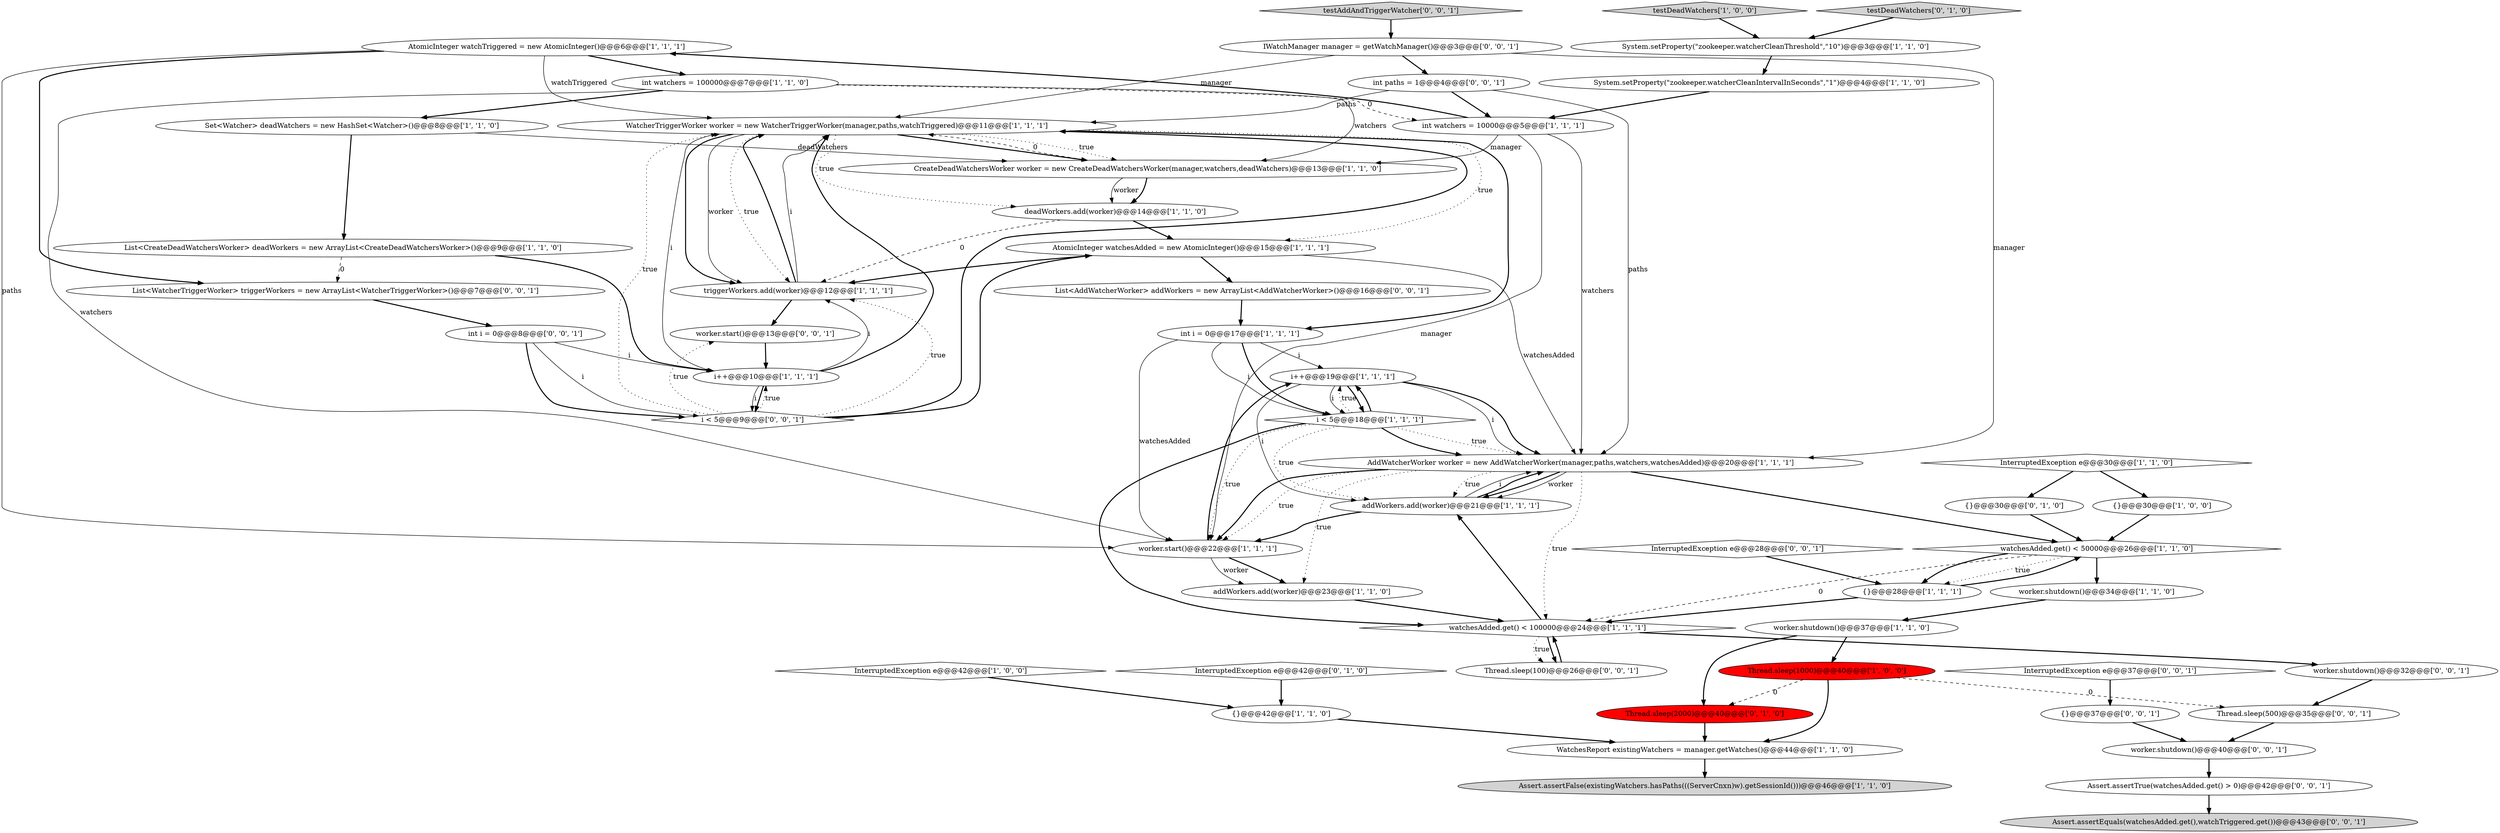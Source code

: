 digraph {
45 [style = filled, label = "List<AddWatcherWorker> addWorkers = new ArrayList<AddWatcherWorker>()@@@16@@@['0', '0', '1']", fillcolor = white, shape = ellipse image = "AAA0AAABBB3BBB"];
5 [style = filled, label = "InterruptedException e@@@42@@@['1', '0', '0']", fillcolor = white, shape = diamond image = "AAA0AAABBB1BBB"];
1 [style = filled, label = "AddWatcherWorker worker = new AddWatcherWorker(manager,paths,watchers,watchesAdded)@@@20@@@['1', '1', '1']", fillcolor = white, shape = ellipse image = "AAA0AAABBB1BBB"];
10 [style = filled, label = "AtomicInteger watchTriggered = new AtomicInteger()@@@6@@@['1', '1', '1']", fillcolor = white, shape = ellipse image = "AAA0AAABBB1BBB"];
24 [style = filled, label = "worker.shutdown()@@@34@@@['1', '1', '0']", fillcolor = white, shape = ellipse image = "AAA0AAABBB1BBB"];
17 [style = filled, label = "testDeadWatchers['1', '0', '0']", fillcolor = lightgray, shape = diamond image = "AAA0AAABBB1BBB"];
43 [style = filled, label = "int paths = 1@@@4@@@['0', '0', '1']", fillcolor = white, shape = ellipse image = "AAA0AAABBB3BBB"];
14 [style = filled, label = "Assert.assertFalse(existingWatchers.hasPaths(((ServerCnxn)w).getSessionId()))@@@46@@@['1', '1', '0']", fillcolor = lightgray, shape = ellipse image = "AAA0AAABBB1BBB"];
36 [style = filled, label = "Thread.sleep(2000)@@@40@@@['0', '1', '0']", fillcolor = red, shape = ellipse image = "AAA1AAABBB2BBB"];
32 [style = filled, label = "Set<Watcher> deadWatchers = new HashSet<Watcher>()@@@8@@@['1', '1', '0']", fillcolor = white, shape = ellipse image = "AAA0AAABBB1BBB"];
49 [style = filled, label = "{}@@@37@@@['0', '0', '1']", fillcolor = white, shape = ellipse image = "AAA0AAABBB3BBB"];
23 [style = filled, label = "worker.shutdown()@@@37@@@['1', '1', '0']", fillcolor = white, shape = ellipse image = "AAA0AAABBB1BBB"];
40 [style = filled, label = "IWatchManager manager = getWatchManager()@@@3@@@['0', '0', '1']", fillcolor = white, shape = ellipse image = "AAA0AAABBB3BBB"];
46 [style = filled, label = "i < 5@@@9@@@['0', '0', '1']", fillcolor = white, shape = diamond image = "AAA0AAABBB3BBB"];
11 [style = filled, label = "addWorkers.add(worker)@@@21@@@['1', '1', '1']", fillcolor = white, shape = ellipse image = "AAA0AAABBB1BBB"];
33 [style = filled, label = "{}@@@30@@@['0', '1', '0']", fillcolor = white, shape = ellipse image = "AAA0AAABBB2BBB"];
26 [style = filled, label = "int i = 0@@@17@@@['1', '1', '1']", fillcolor = white, shape = ellipse image = "AAA0AAABBB1BBB"];
30 [style = filled, label = "int watchers = 10000@@@5@@@['1', '1', '1']", fillcolor = white, shape = ellipse image = "AAA0AAABBB1BBB"];
13 [style = filled, label = "watchesAdded.get() < 50000@@@26@@@['1', '1', '0']", fillcolor = white, shape = diamond image = "AAA0AAABBB1BBB"];
28 [style = filled, label = "i++@@@19@@@['1', '1', '1']", fillcolor = white, shape = ellipse image = "AAA0AAABBB1BBB"];
38 [style = filled, label = "worker.start()@@@13@@@['0', '0', '1']", fillcolor = white, shape = ellipse image = "AAA0AAABBB3BBB"];
47 [style = filled, label = "testAddAndTriggerWatcher['0', '0', '1']", fillcolor = lightgray, shape = diamond image = "AAA0AAABBB3BBB"];
18 [style = filled, label = "{}@@@42@@@['1', '1', '0']", fillcolor = white, shape = ellipse image = "AAA0AAABBB1BBB"];
34 [style = filled, label = "InterruptedException e@@@42@@@['0', '1', '0']", fillcolor = white, shape = diamond image = "AAA0AAABBB2BBB"];
52 [style = filled, label = "worker.shutdown()@@@40@@@['0', '0', '1']", fillcolor = white, shape = ellipse image = "AAA0AAABBB3BBB"];
37 [style = filled, label = "worker.shutdown()@@@32@@@['0', '0', '1']", fillcolor = white, shape = ellipse image = "AAA0AAABBB3BBB"];
0 [style = filled, label = "i < 5@@@18@@@['1', '1', '1']", fillcolor = white, shape = diamond image = "AAA0AAABBB1BBB"];
4 [style = filled, label = "WatcherTriggerWorker worker = new WatcherTriggerWorker(manager,paths,watchTriggered)@@@11@@@['1', '1', '1']", fillcolor = white, shape = ellipse image = "AAA0AAABBB1BBB"];
19 [style = filled, label = "System.setProperty(\"zookeeper.watcherCleanIntervalInSeconds\",\"1\")@@@4@@@['1', '1', '0']", fillcolor = white, shape = ellipse image = "AAA0AAABBB1BBB"];
29 [style = filled, label = "worker.start()@@@22@@@['1', '1', '1']", fillcolor = white, shape = ellipse image = "AAA0AAABBB1BBB"];
6 [style = filled, label = "CreateDeadWatchersWorker worker = new CreateDeadWatchersWorker(manager,watchers,deadWatchers)@@@13@@@['1', '1', '0']", fillcolor = white, shape = ellipse image = "AAA0AAABBB1BBB"];
15 [style = filled, label = "WatchesReport existingWatchers = manager.getWatches()@@@44@@@['1', '1', '0']", fillcolor = white, shape = ellipse image = "AAA0AAABBB1BBB"];
48 [style = filled, label = "Assert.assertTrue(watchesAdded.get() > 0)@@@42@@@['0', '0', '1']", fillcolor = white, shape = ellipse image = "AAA0AAABBB3BBB"];
27 [style = filled, label = "int watchers = 100000@@@7@@@['1', '1', '0']", fillcolor = white, shape = ellipse image = "AAA0AAABBB1BBB"];
35 [style = filled, label = "testDeadWatchers['0', '1', '0']", fillcolor = lightgray, shape = diamond image = "AAA0AAABBB2BBB"];
44 [style = filled, label = "int i = 0@@@8@@@['0', '0', '1']", fillcolor = white, shape = ellipse image = "AAA0AAABBB3BBB"];
22 [style = filled, label = "{}@@@30@@@['1', '0', '0']", fillcolor = white, shape = ellipse image = "AAA0AAABBB1BBB"];
7 [style = filled, label = "Thread.sleep(1000)@@@40@@@['1', '0', '0']", fillcolor = red, shape = ellipse image = "AAA1AAABBB1BBB"];
50 [style = filled, label = "Thread.sleep(100)@@@26@@@['0', '0', '1']", fillcolor = white, shape = ellipse image = "AAA0AAABBB3BBB"];
39 [style = filled, label = "Thread.sleep(500)@@@35@@@['0', '0', '1']", fillcolor = white, shape = ellipse image = "AAA0AAABBB3BBB"];
51 [style = filled, label = "InterruptedException e@@@37@@@['0', '0', '1']", fillcolor = white, shape = diamond image = "AAA0AAABBB3BBB"];
8 [style = filled, label = "System.setProperty(\"zookeeper.watcherCleanThreshold\",\"10\")@@@3@@@['1', '1', '0']", fillcolor = white, shape = ellipse image = "AAA0AAABBB1BBB"];
41 [style = filled, label = "InterruptedException e@@@28@@@['0', '0', '1']", fillcolor = white, shape = diamond image = "AAA0AAABBB3BBB"];
21 [style = filled, label = "AtomicInteger watchesAdded = new AtomicInteger()@@@15@@@['1', '1', '1']", fillcolor = white, shape = ellipse image = "AAA0AAABBB1BBB"];
31 [style = filled, label = "i++@@@10@@@['1', '1', '1']", fillcolor = white, shape = ellipse image = "AAA0AAABBB1BBB"];
3 [style = filled, label = "addWorkers.add(worker)@@@23@@@['1', '1', '0']", fillcolor = white, shape = ellipse image = "AAA0AAABBB1BBB"];
53 [style = filled, label = "Assert.assertEquals(watchesAdded.get(),watchTriggered.get())@@@43@@@['0', '0', '1']", fillcolor = lightgray, shape = ellipse image = "AAA0AAABBB3BBB"];
20 [style = filled, label = "deadWorkers.add(worker)@@@14@@@['1', '1', '0']", fillcolor = white, shape = ellipse image = "AAA0AAABBB1BBB"];
16 [style = filled, label = "{}@@@28@@@['1', '1', '1']", fillcolor = white, shape = ellipse image = "AAA0AAABBB1BBB"];
25 [style = filled, label = "InterruptedException e@@@30@@@['1', '1', '0']", fillcolor = white, shape = diamond image = "AAA0AAABBB1BBB"];
42 [style = filled, label = "List<WatcherTriggerWorker> triggerWorkers = new ArrayList<WatcherTriggerWorker>()@@@7@@@['0', '0', '1']", fillcolor = white, shape = ellipse image = "AAA0AAABBB3BBB"];
12 [style = filled, label = "watchesAdded.get() < 100000@@@24@@@['1', '1', '1']", fillcolor = white, shape = diamond image = "AAA0AAABBB1BBB"];
9 [style = filled, label = "List<CreateDeadWatchersWorker> deadWorkers = new ArrayList<CreateDeadWatchersWorker>()@@@9@@@['1', '1', '0']", fillcolor = white, shape = ellipse image = "AAA0AAABBB1BBB"];
2 [style = filled, label = "triggerWorkers.add(worker)@@@12@@@['1', '1', '1']", fillcolor = white, shape = ellipse image = "AAA0AAABBB1BBB"];
27->32 [style = bold, label=""];
25->33 [style = bold, label=""];
25->22 [style = bold, label=""];
11->1 [style = solid, label="i"];
34->18 [style = bold, label=""];
11->29 [style = bold, label=""];
38->31 [style = bold, label=""];
1->13 [style = bold, label=""];
21->2 [style = bold, label=""];
1->3 [style = dotted, label="true"];
28->0 [style = bold, label=""];
44->46 [style = bold, label=""];
46->21 [style = bold, label=""];
42->44 [style = bold, label=""];
10->29 [style = solid, label="paths"];
40->4 [style = solid, label="manager"];
1->12 [style = dotted, label="true"];
50->12 [style = bold, label=""];
35->8 [style = bold, label=""];
23->36 [style = bold, label=""];
31->46 [style = bold, label=""];
0->11 [style = dotted, label="true"];
46->2 [style = dotted, label="true"];
22->13 [style = bold, label=""];
28->0 [style = solid, label="i"];
30->1 [style = solid, label="watchers"];
12->11 [style = bold, label=""];
18->15 [style = bold, label=""];
20->2 [style = dashed, label="0"];
46->31 [style = dotted, label="true"];
31->4 [style = bold, label=""];
4->2 [style = bold, label=""];
2->4 [style = bold, label=""];
33->13 [style = bold, label=""];
13->16 [style = bold, label=""];
12->37 [style = bold, label=""];
1->11 [style = bold, label=""];
28->11 [style = solid, label="i"];
12->50 [style = dotted, label="true"];
21->45 [style = bold, label=""];
26->0 [style = bold, label=""];
39->52 [style = bold, label=""];
26->0 [style = solid, label="i"];
46->4 [style = bold, label=""];
27->6 [style = solid, label="watchers"];
4->2 [style = solid, label="worker"];
52->48 [style = bold, label=""];
2->4 [style = solid, label="i"];
30->10 [style = bold, label=""];
28->1 [style = solid, label="i"];
23->7 [style = bold, label=""];
27->30 [style = dashed, label="0"];
13->12 [style = dashed, label="0"];
7->39 [style = dashed, label="0"];
4->2 [style = dotted, label="true"];
10->4 [style = solid, label="watchTriggered"];
17->8 [style = bold, label=""];
13->16 [style = dotted, label="true"];
16->13 [style = bold, label=""];
13->24 [style = bold, label=""];
44->31 [style = solid, label="i"];
15->14 [style = bold, label=""];
9->42 [style = dashed, label="0"];
47->40 [style = bold, label=""];
9->31 [style = bold, label=""];
0->12 [style = bold, label=""];
30->29 [style = solid, label="manager"];
26->29 [style = solid, label="watchesAdded"];
5->18 [style = bold, label=""];
3->12 [style = bold, label=""];
40->1 [style = solid, label="manager"];
31->46 [style = solid, label="i"];
6->20 [style = bold, label=""];
4->21 [style = dotted, label="true"];
32->9 [style = bold, label=""];
0->1 [style = bold, label=""];
6->20 [style = solid, label="worker"];
7->15 [style = bold, label=""];
41->16 [style = bold, label=""];
40->43 [style = bold, label=""];
1->29 [style = bold, label=""];
46->38 [style = dotted, label="true"];
37->39 [style = bold, label=""];
0->1 [style = dotted, label="true"];
24->23 [style = bold, label=""];
4->6 [style = dotted, label="true"];
46->4 [style = dotted, label="true"];
43->1 [style = solid, label="paths"];
44->46 [style = solid, label="i"];
0->28 [style = dotted, label="true"];
12->50 [style = bold, label=""];
30->6 [style = solid, label="manager"];
1->11 [style = solid, label="worker"];
43->4 [style = solid, label="paths"];
4->6 [style = bold, label=""];
11->1 [style = bold, label=""];
27->29 [style = solid, label="watchers"];
10->27 [style = bold, label=""];
8->19 [style = bold, label=""];
29->3 [style = bold, label=""];
32->6 [style = solid, label="deadWatchers"];
36->15 [style = bold, label=""];
1->11 [style = dotted, label="true"];
4->20 [style = dotted, label="true"];
4->26 [style = bold, label=""];
26->28 [style = solid, label="i"];
28->1 [style = bold, label=""];
51->49 [style = bold, label=""];
48->53 [style = bold, label=""];
29->3 [style = solid, label="worker"];
43->30 [style = bold, label=""];
6->4 [style = dashed, label="0"];
20->21 [style = bold, label=""];
31->2 [style = solid, label="i"];
2->38 [style = bold, label=""];
29->28 [style = bold, label=""];
1->29 [style = dotted, label="true"];
0->29 [style = dotted, label="true"];
49->52 [style = bold, label=""];
10->42 [style = bold, label=""];
21->1 [style = solid, label="watchesAdded"];
45->26 [style = bold, label=""];
31->4 [style = solid, label="i"];
16->12 [style = bold, label=""];
7->36 [style = dashed, label="0"];
0->28 [style = bold, label=""];
19->30 [style = bold, label=""];
}
